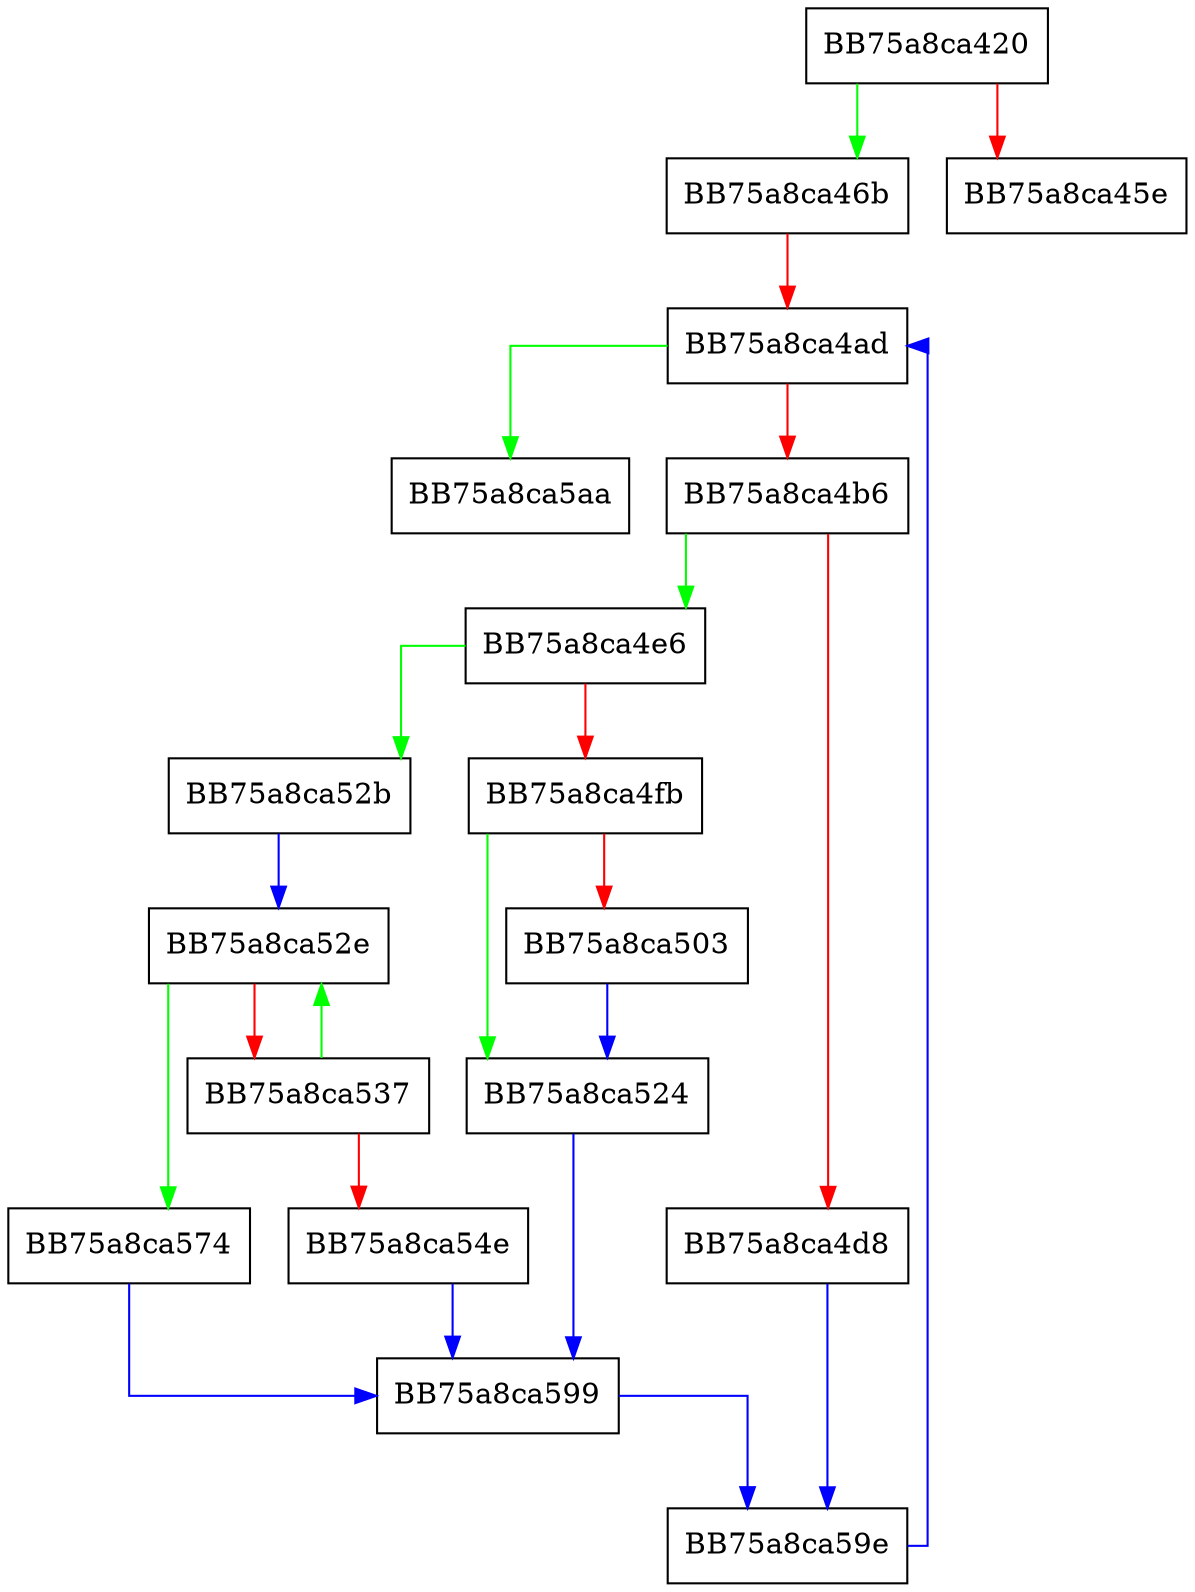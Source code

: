 digraph _Forced_rehash {
  node [shape="box"];
  graph [splines=ortho];
  BB75a8ca420 -> BB75a8ca46b [color="green"];
  BB75a8ca420 -> BB75a8ca45e [color="red"];
  BB75a8ca46b -> BB75a8ca4ad [color="red"];
  BB75a8ca4ad -> BB75a8ca5aa [color="green"];
  BB75a8ca4ad -> BB75a8ca4b6 [color="red"];
  BB75a8ca4b6 -> BB75a8ca4e6 [color="green"];
  BB75a8ca4b6 -> BB75a8ca4d8 [color="red"];
  BB75a8ca4d8 -> BB75a8ca59e [color="blue"];
  BB75a8ca4e6 -> BB75a8ca52b [color="green"];
  BB75a8ca4e6 -> BB75a8ca4fb [color="red"];
  BB75a8ca4fb -> BB75a8ca524 [color="green"];
  BB75a8ca4fb -> BB75a8ca503 [color="red"];
  BB75a8ca503 -> BB75a8ca524 [color="blue"];
  BB75a8ca524 -> BB75a8ca599 [color="blue"];
  BB75a8ca52b -> BB75a8ca52e [color="blue"];
  BB75a8ca52e -> BB75a8ca574 [color="green"];
  BB75a8ca52e -> BB75a8ca537 [color="red"];
  BB75a8ca537 -> BB75a8ca52e [color="green"];
  BB75a8ca537 -> BB75a8ca54e [color="red"];
  BB75a8ca54e -> BB75a8ca599 [color="blue"];
  BB75a8ca574 -> BB75a8ca599 [color="blue"];
  BB75a8ca599 -> BB75a8ca59e [color="blue"];
  BB75a8ca59e -> BB75a8ca4ad [color="blue"];
}